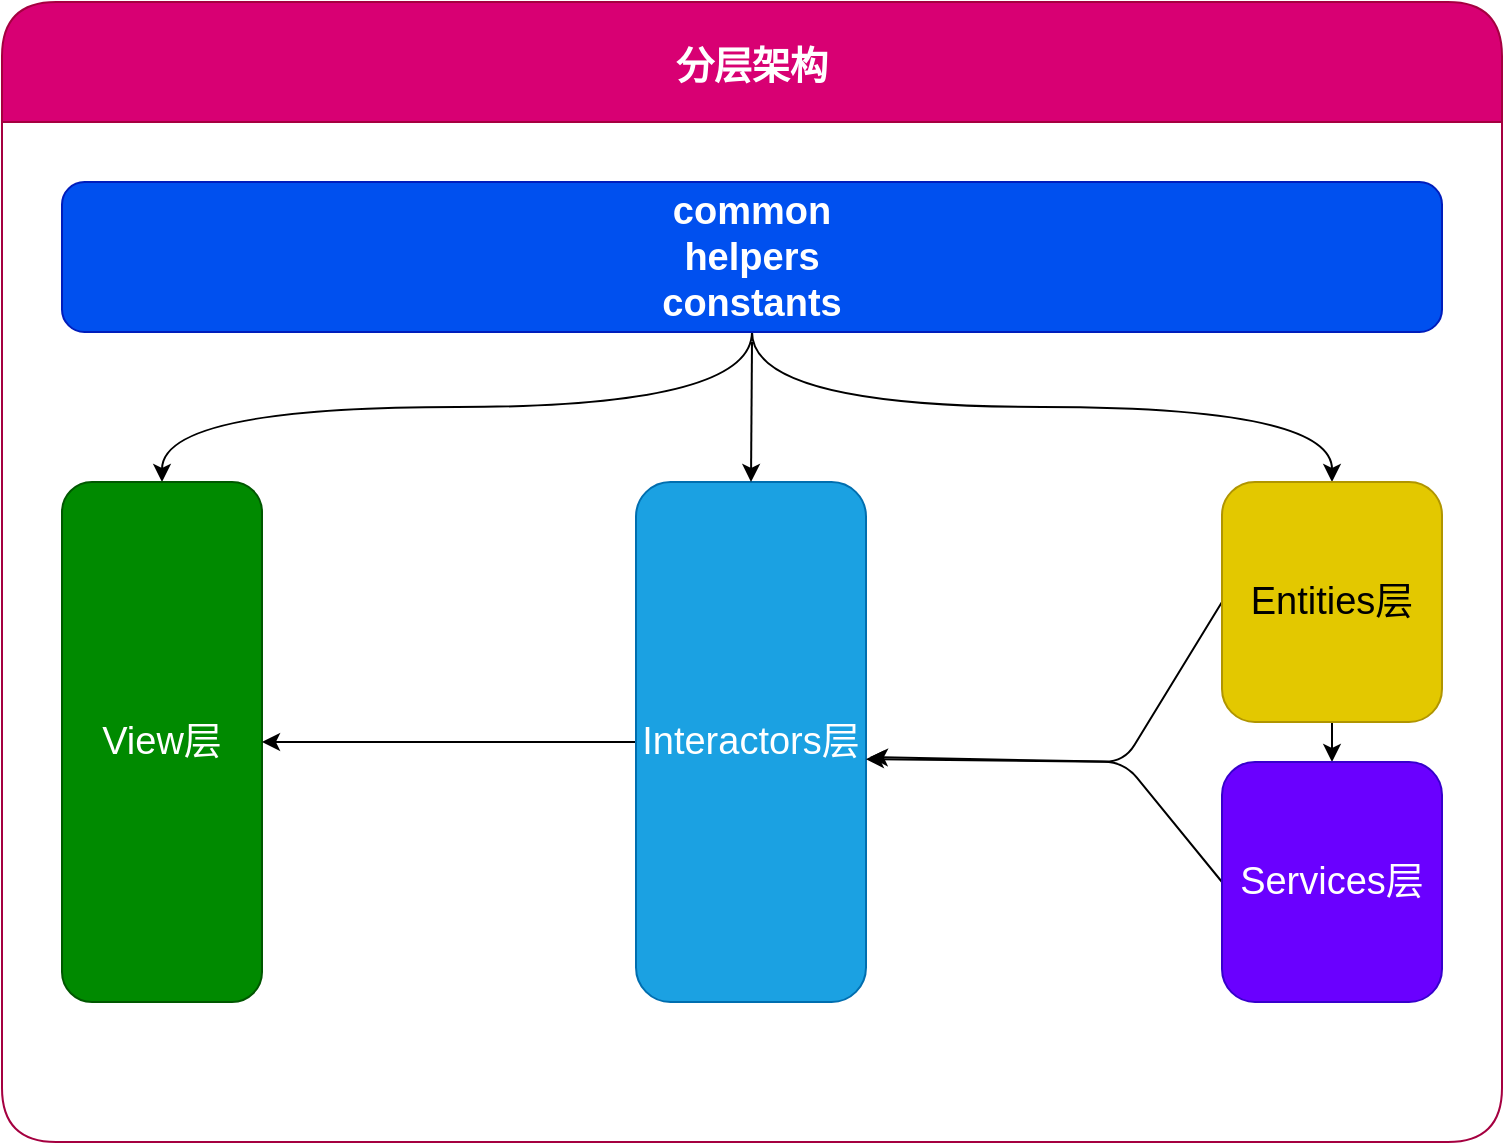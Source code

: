 <mxfile>
    <diagram id="p_MQu7kFzsrlKVh0PBC9" name="第 3 页">
        <mxGraphModel dx="944" dy="830" grid="1" gridSize="10" guides="1" tooltips="1" connect="1" arrows="1" fold="1" page="1" pageScale="1" pageWidth="827" pageHeight="1169" math="0" shadow="0">
            <root>
                <mxCell id="QZJh6ibgrhvezjYry0sa-0"/>
                <mxCell id="QZJh6ibgrhvezjYry0sa-1" parent="QZJh6ibgrhvezjYry0sa-0"/>
                <mxCell id="81oPqcwqzCa20pula7WT-10" value="分层架构" style="swimlane;startSize=60;horizontal=1;containerType=tree;newEdgeStyle={&quot;edgeStyle&quot;:&quot;elbowEdgeStyle&quot;,&quot;startArrow&quot;:&quot;none&quot;,&quot;endArrow&quot;:&quot;none&quot;};rounded=1;fontSize=19;fontColor=#ffffff;fillColor=#d80073;strokeColor=#A50040;" parent="QZJh6ibgrhvezjYry0sa-1" vertex="1">
                    <mxGeometry x="39" y="60" width="750" height="570" as="geometry"/>
                </mxCell>
                <mxCell id="81oPqcwqzCa20pula7WT-11" value="" style="edgeStyle=elbowEdgeStyle;elbow=vertical;startArrow=none;endArrow=classic;fontSize=19;fontColor=#FFFFFF;curved=1;strokeColor=#000000;endFill=1;" parent="81oPqcwqzCa20pula7WT-10" source="81oPqcwqzCa20pula7WT-13" target="81oPqcwqzCa20pula7WT-14" edge="1">
                    <mxGeometry relative="1" as="geometry"/>
                </mxCell>
                <mxCell id="81oPqcwqzCa20pula7WT-12" value="" style="edgeStyle=elbowEdgeStyle;elbow=vertical;startArrow=none;endArrow=classic;fontSize=19;fontColor=#FFFFFF;entryX=0.5;entryY=0;entryDx=0;entryDy=0;curved=1;strokeColor=#000000;endFill=1;" parent="81oPqcwqzCa20pula7WT-10" source="81oPqcwqzCa20pula7WT-13" target="81oPqcwqzCa20pula7WT-15" edge="1">
                    <mxGeometry relative="1" as="geometry">
                        <mxPoint x="665" y="200" as="targetPoint"/>
                    </mxGeometry>
                </mxCell>
                <UserObject label="&lt;span style=&quot;font-weight: 700&quot;&gt;common&lt;/span&gt;&lt;br style=&quot;padding: 0px ; margin: 0px ; font-weight: 700&quot;&gt;&lt;span style=&quot;font-weight: 700&quot;&gt;helpers&lt;/span&gt;&lt;br style=&quot;padding: 0px ; margin: 0px ; font-weight: 700&quot;&gt;&lt;span style=&quot;font-weight: 700&quot;&gt;constants&lt;/span&gt;" treeRoot="1" id="81oPqcwqzCa20pula7WT-13">
                    <mxCell style="whiteSpace=wrap;html=1;align=center;treeFolding=1;treeMoving=1;newEdgeStyle={&quot;edgeStyle&quot;:&quot;elbowEdgeStyle&quot;,&quot;startArrow&quot;:&quot;none&quot;,&quot;endArrow&quot;:&quot;none&quot;};rounded=1;fontSize=19;fillColor=#0050ef;strokeColor=#001DBC;fontColor=#ffffff;" parent="81oPqcwqzCa20pula7WT-10" vertex="1">
                        <mxGeometry x="30" y="90" width="690" height="75" as="geometry"/>
                    </mxCell>
                </UserObject>
                <mxCell id="81oPqcwqzCa20pula7WT-14" value="View层" style="whiteSpace=wrap;html=1;align=center;verticalAlign=middle;treeFolding=1;treeMoving=1;newEdgeStyle={&quot;edgeStyle&quot;:&quot;elbowEdgeStyle&quot;,&quot;startArrow&quot;:&quot;none&quot;,&quot;endArrow&quot;:&quot;none&quot;};rounded=1;fontSize=19;fillColor=#008a00;strokeColor=#005700;fontColor=#ffffff;" parent="81oPqcwqzCa20pula7WT-10" vertex="1">
                    <mxGeometry x="30" y="240" width="100" height="260" as="geometry"/>
                </mxCell>
                <mxCell id="81oPqcwqzCa20pula7WT-24" style="edgeStyle=none;html=1;exitX=0.5;exitY=1;exitDx=0;exitDy=0;entryX=0.5;entryY=0;entryDx=0;entryDy=0;fontSize=19;fontColor=#FFFFFF;fillColor=#bac8d3;strokeColor=#000000;" parent="81oPqcwqzCa20pula7WT-10" source="81oPqcwqzCa20pula7WT-15" target="81oPqcwqzCa20pula7WT-21" edge="1">
                    <mxGeometry relative="1" as="geometry"/>
                </mxCell>
                <mxCell id="81oPqcwqzCa20pula7WT-33" style="edgeStyle=none;html=1;exitX=0;exitY=0.5;exitDx=0;exitDy=0;entryX=1.017;entryY=0.529;entryDx=0;entryDy=0;fontSize=19;fontColor=#FFFFFF;entryPerimeter=0;fillColor=#bac8d3;strokeColor=#000000;" parent="81oPqcwqzCa20pula7WT-10" source="81oPqcwqzCa20pula7WT-15" target="81oPqcwqzCa20pula7WT-16" edge="1">
                    <mxGeometry relative="1" as="geometry">
                        <Array as="points">
                            <mxPoint x="561" y="380"/>
                        </Array>
                    </mxGeometry>
                </mxCell>
                <mxCell id="81oPqcwqzCa20pula7WT-15" value="Entities层" style="whiteSpace=wrap;html=1;align=center;verticalAlign=middle;treeFolding=1;treeMoving=1;newEdgeStyle={&quot;edgeStyle&quot;:&quot;elbowEdgeStyle&quot;,&quot;startArrow&quot;:&quot;none&quot;,&quot;endArrow&quot;:&quot;none&quot;};rounded=1;fontSize=19;fillColor=#e3c800;strokeColor=#B09500;fontColor=#000000;" parent="81oPqcwqzCa20pula7WT-10" vertex="1">
                    <mxGeometry x="610" y="240" width="110" height="120" as="geometry"/>
                </mxCell>
                <mxCell id="81oPqcwqzCa20pula7WT-35" style="edgeStyle=none;html=1;exitX=0;exitY=0.5;exitDx=0;exitDy=0;entryX=1;entryY=0.5;entryDx=0;entryDy=0;fontSize=19;fontColor=#FFFFFF;fillColor=#bac8d3;strokeColor=#000000;" parent="81oPqcwqzCa20pula7WT-10" source="81oPqcwqzCa20pula7WT-16" target="81oPqcwqzCa20pula7WT-14" edge="1">
                    <mxGeometry relative="1" as="geometry"/>
                </mxCell>
                <mxCell id="81oPqcwqzCa20pula7WT-16" value="Interactors层" style="whiteSpace=wrap;html=1;align=center;verticalAlign=middle;treeFolding=1;treeMoving=1;newEdgeStyle={&quot;edgeStyle&quot;:&quot;elbowEdgeStyle&quot;,&quot;startArrow&quot;:&quot;none&quot;,&quot;endArrow&quot;:&quot;none&quot;};rounded=1;fontSize=19;fillColor=#1ba1e2;strokeColor=#006EAF;fontColor=#ffffff;" parent="81oPqcwqzCa20pula7WT-10" vertex="1">
                    <mxGeometry x="317" y="240" width="115" height="260" as="geometry"/>
                </mxCell>
                <mxCell id="81oPqcwqzCa20pula7WT-34" style="edgeStyle=none;html=1;exitX=0;exitY=0.5;exitDx=0;exitDy=0;entryX=1;entryY=0.533;entryDx=0;entryDy=0;fontSize=19;fontColor=#FFFFFF;entryPerimeter=0;fillColor=#bac8d3;strokeColor=#000000;" parent="81oPqcwqzCa20pula7WT-10" source="81oPqcwqzCa20pula7WT-21" target="81oPqcwqzCa20pula7WT-16" edge="1">
                    <mxGeometry relative="1" as="geometry">
                        <Array as="points">
                            <mxPoint x="561" y="380"/>
                        </Array>
                    </mxGeometry>
                </mxCell>
                <mxCell id="81oPqcwqzCa20pula7WT-21" value="Services层" style="whiteSpace=wrap;html=1;align=center;verticalAlign=middle;treeFolding=1;treeMoving=1;newEdgeStyle={&quot;edgeStyle&quot;:&quot;elbowEdgeStyle&quot;,&quot;startArrow&quot;:&quot;none&quot;,&quot;endArrow&quot;:&quot;none&quot;};rounded=1;fontSize=19;fillColor=#6a00ff;strokeColor=#3700CC;fontColor=#ffffff;" parent="81oPqcwqzCa20pula7WT-10" vertex="1">
                    <mxGeometry x="610" y="380" width="110" height="120" as="geometry"/>
                </mxCell>
                <mxCell id="81oPqcwqzCa20pula7WT-22" style="edgeStyle=none;html=1;fontSize=19;fontColor=#FFFFFF;entryX=0.5;entryY=0;entryDx=0;entryDy=0;fillColor=#bac8d3;strokeColor=#000000;curved=1;" parent="QZJh6ibgrhvezjYry0sa-1" target="81oPqcwqzCa20pula7WT-16" edge="1">
                    <mxGeometry relative="1" as="geometry">
                        <mxPoint x="414" y="230" as="sourcePoint"/>
                    </mxGeometry>
                </mxCell>
            </root>
        </mxGraphModel>
    </diagram>
</mxfile>